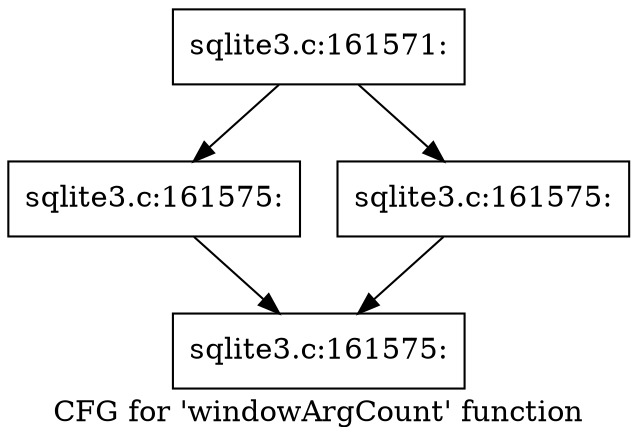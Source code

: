 digraph "CFG for 'windowArgCount' function" {
	label="CFG for 'windowArgCount' function";

	Node0x55c0f9ad0b50 [shape=record,label="{sqlite3.c:161571:}"];
	Node0x55c0f9ad0b50 -> Node0x55c0f9adb740;
	Node0x55c0f9ad0b50 -> Node0x55c0f9adb790;
	Node0x55c0f9adb740 [shape=record,label="{sqlite3.c:161575:}"];
	Node0x55c0f9adb740 -> Node0x55c0f9adb7e0;
	Node0x55c0f9adb790 [shape=record,label="{sqlite3.c:161575:}"];
	Node0x55c0f9adb790 -> Node0x55c0f9adb7e0;
	Node0x55c0f9adb7e0 [shape=record,label="{sqlite3.c:161575:}"];
}
